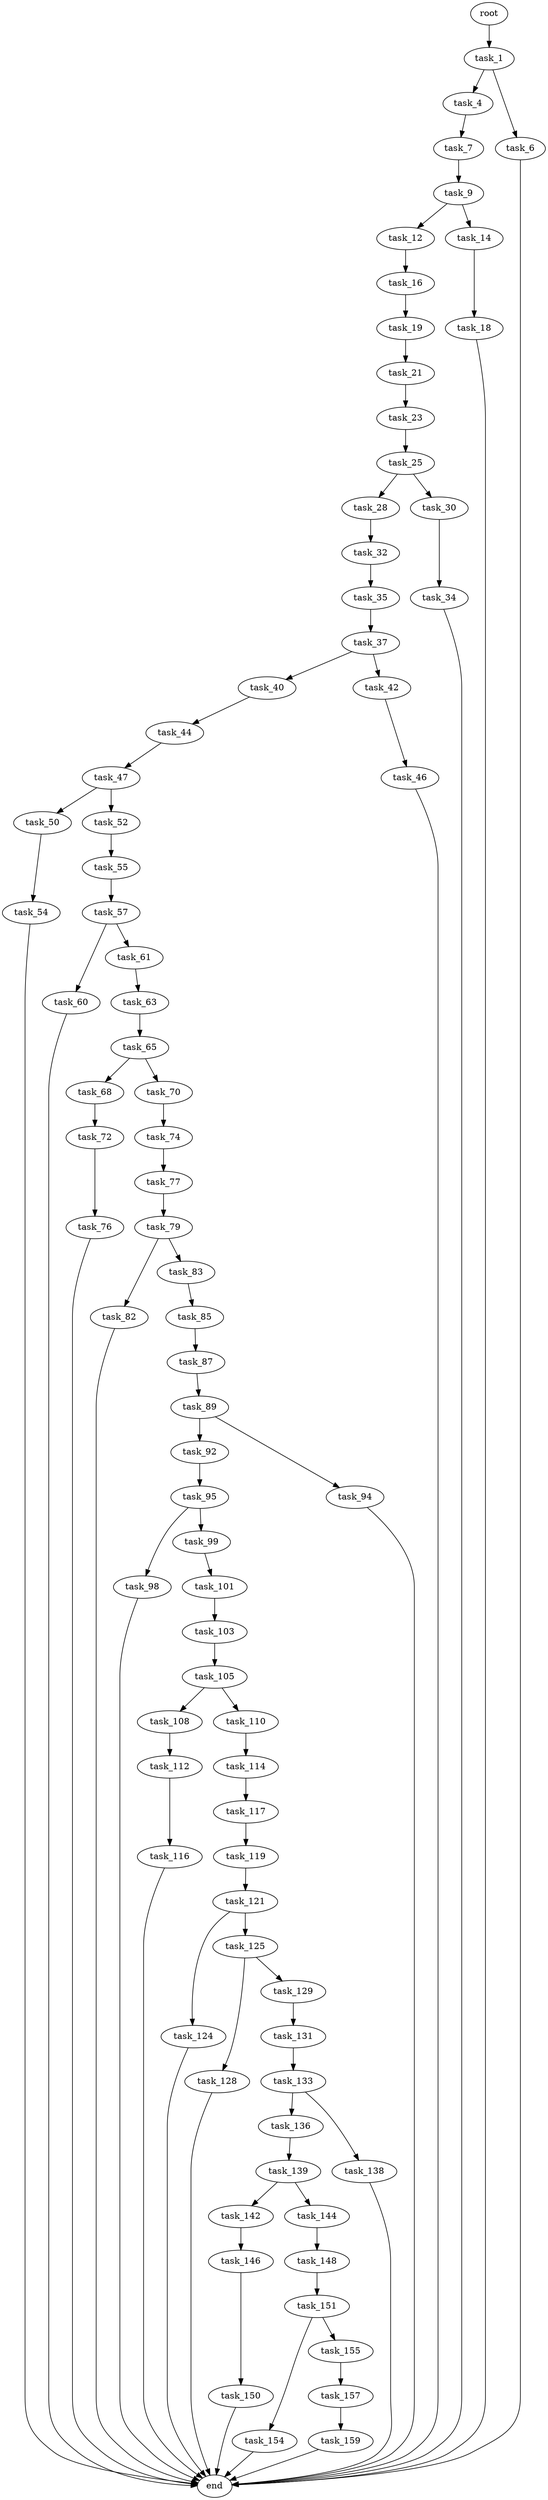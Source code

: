 digraph G {
  root [size="0.000000"];
  task_1 [size="18806051628.000000"];
  task_4 [size="1073741824000.000000"];
  task_6 [size="684204403955.000000"];
  task_7 [size="549755813888.000000"];
  task_9 [size="8389253066.000000"];
  task_12 [size="2481855539.000000"];
  task_14 [size="349566476376.000000"];
  task_16 [size="975319143.000000"];
  task_18 [size="68719476736.000000"];
  task_19 [size="82983600824.000000"];
  task_21 [size="24409483624.000000"];
  task_23 [size="308322286481.000000"];
  task_25 [size="2126430092.000000"];
  task_28 [size="704584666971.000000"];
  task_30 [size="8589934592.000000"];
  task_32 [size="88572391764.000000"];
  task_34 [size="6616500125.000000"];
  task_35 [size="368293445632.000000"];
  task_37 [size="148813349784.000000"];
  task_40 [size="549755813888.000000"];
  task_42 [size="549755813888.000000"];
  task_44 [size="368293445632.000000"];
  task_46 [size="160971871541.000000"];
  task_47 [size="4782252875.000000"];
  task_50 [size="8983947994.000000"];
  task_52 [size="12090522436.000000"];
  task_54 [size="13259039474.000000"];
  task_55 [size="21942527350.000000"];
  task_57 [size="549755813888.000000"];
  task_60 [size="549755813888.000000"];
  task_61 [size="38964338987.000000"];
  task_63 [size="307782836993.000000"];
  task_65 [size="872160232.000000"];
  task_68 [size="368293445632.000000"];
  task_70 [size="6381218305.000000"];
  task_72 [size="782757789696.000000"];
  task_74 [size="782757789696.000000"];
  task_76 [size="1915450899.000000"];
  task_77 [size="28991029248.000000"];
  task_79 [size="549755813888.000000"];
  task_82 [size="1073741824000.000000"];
  task_83 [size="22016762938.000000"];
  task_85 [size="427775861993.000000"];
  task_87 [size="339917214770.000000"];
  task_89 [size="4267876251.000000"];
  task_92 [size="1073741824000.000000"];
  task_94 [size="1405341735492.000000"];
  task_95 [size="8589934592.000000"];
  task_98 [size="28784509977.000000"];
  task_99 [size="68719476736.000000"];
  task_101 [size="18907826051.000000"];
  task_103 [size="50659466376.000000"];
  task_105 [size="421798584168.000000"];
  task_108 [size="134131765737.000000"];
  task_110 [size="200123094317.000000"];
  task_112 [size="39845888990.000000"];
  task_114 [size="782757789696.000000"];
  task_116 [size="274319732726.000000"];
  task_117 [size="395707516332.000000"];
  task_119 [size="11539597138.000000"];
  task_121 [size="175355773562.000000"];
  task_124 [size="2075988021.000000"];
  task_125 [size="616643682352.000000"];
  task_128 [size="303177011620.000000"];
  task_129 [size="37114182904.000000"];
  task_131 [size="8589934592.000000"];
  task_133 [size="9164339395.000000"];
  task_136 [size="6203222247.000000"];
  task_138 [size="42034384407.000000"];
  task_139 [size="12659144254.000000"];
  task_142 [size="8589934592.000000"];
  task_144 [size="1104770273.000000"];
  task_146 [size="368293445632.000000"];
  task_148 [size="9047559970.000000"];
  task_150 [size="368293445632.000000"];
  task_151 [size="44879419169.000000"];
  task_154 [size="88602969641.000000"];
  task_155 [size="13243502800.000000"];
  task_157 [size="8589934592.000000"];
  task_159 [size="69105447930.000000"];
  end [size="0.000000"];

  root -> task_1 [size="1.000000"];
  task_1 -> task_4 [size="679477248.000000"];
  task_1 -> task_6 [size="679477248.000000"];
  task_4 -> task_7 [size="838860800.000000"];
  task_6 -> end [size="1.000000"];
  task_7 -> task_9 [size="536870912.000000"];
  task_9 -> task_12 [size="411041792.000000"];
  task_9 -> task_14 [size="411041792.000000"];
  task_12 -> task_16 [size="75497472.000000"];
  task_14 -> task_18 [size="838860800.000000"];
  task_16 -> task_19 [size="33554432.000000"];
  task_18 -> end [size="1.000000"];
  task_19 -> task_21 [size="75497472.000000"];
  task_21 -> task_23 [size="411041792.000000"];
  task_23 -> task_25 [size="411041792.000000"];
  task_25 -> task_28 [size="33554432.000000"];
  task_25 -> task_30 [size="33554432.000000"];
  task_28 -> task_32 [size="679477248.000000"];
  task_30 -> task_34 [size="33554432.000000"];
  task_32 -> task_35 [size="75497472.000000"];
  task_34 -> end [size="1.000000"];
  task_35 -> task_37 [size="411041792.000000"];
  task_37 -> task_40 [size="134217728.000000"];
  task_37 -> task_42 [size="134217728.000000"];
  task_40 -> task_44 [size="536870912.000000"];
  task_42 -> task_46 [size="536870912.000000"];
  task_44 -> task_47 [size="411041792.000000"];
  task_46 -> end [size="1.000000"];
  task_47 -> task_50 [size="411041792.000000"];
  task_47 -> task_52 [size="411041792.000000"];
  task_50 -> task_54 [size="411041792.000000"];
  task_52 -> task_55 [size="209715200.000000"];
  task_54 -> end [size="1.000000"];
  task_55 -> task_57 [size="838860800.000000"];
  task_57 -> task_60 [size="536870912.000000"];
  task_57 -> task_61 [size="536870912.000000"];
  task_60 -> end [size="1.000000"];
  task_61 -> task_63 [size="679477248.000000"];
  task_63 -> task_65 [size="209715200.000000"];
  task_65 -> task_68 [size="75497472.000000"];
  task_65 -> task_70 [size="75497472.000000"];
  task_68 -> task_72 [size="411041792.000000"];
  task_70 -> task_74 [size="679477248.000000"];
  task_72 -> task_76 [size="679477248.000000"];
  task_74 -> task_77 [size="679477248.000000"];
  task_76 -> end [size="1.000000"];
  task_77 -> task_79 [size="75497472.000000"];
  task_79 -> task_82 [size="536870912.000000"];
  task_79 -> task_83 [size="536870912.000000"];
  task_82 -> end [size="1.000000"];
  task_83 -> task_85 [size="536870912.000000"];
  task_85 -> task_87 [size="679477248.000000"];
  task_87 -> task_89 [size="301989888.000000"];
  task_89 -> task_92 [size="75497472.000000"];
  task_89 -> task_94 [size="75497472.000000"];
  task_92 -> task_95 [size="838860800.000000"];
  task_94 -> end [size="1.000000"];
  task_95 -> task_98 [size="33554432.000000"];
  task_95 -> task_99 [size="33554432.000000"];
  task_98 -> end [size="1.000000"];
  task_99 -> task_101 [size="134217728.000000"];
  task_101 -> task_103 [size="301989888.000000"];
  task_103 -> task_105 [size="75497472.000000"];
  task_105 -> task_108 [size="679477248.000000"];
  task_105 -> task_110 [size="679477248.000000"];
  task_108 -> task_112 [size="134217728.000000"];
  task_110 -> task_114 [size="134217728.000000"];
  task_112 -> task_116 [size="33554432.000000"];
  task_114 -> task_117 [size="679477248.000000"];
  task_116 -> end [size="1.000000"];
  task_117 -> task_119 [size="411041792.000000"];
  task_119 -> task_121 [size="33554432.000000"];
  task_121 -> task_124 [size="134217728.000000"];
  task_121 -> task_125 [size="134217728.000000"];
  task_124 -> end [size="1.000000"];
  task_125 -> task_128 [size="679477248.000000"];
  task_125 -> task_129 [size="679477248.000000"];
  task_128 -> end [size="1.000000"];
  task_129 -> task_131 [size="679477248.000000"];
  task_131 -> task_133 [size="33554432.000000"];
  task_133 -> task_136 [size="411041792.000000"];
  task_133 -> task_138 [size="411041792.000000"];
  task_136 -> task_139 [size="301989888.000000"];
  task_138 -> end [size="1.000000"];
  task_139 -> task_142 [size="411041792.000000"];
  task_139 -> task_144 [size="411041792.000000"];
  task_142 -> task_146 [size="33554432.000000"];
  task_144 -> task_148 [size="75497472.000000"];
  task_146 -> task_150 [size="411041792.000000"];
  task_148 -> task_151 [size="536870912.000000"];
  task_150 -> end [size="1.000000"];
  task_151 -> task_154 [size="33554432.000000"];
  task_151 -> task_155 [size="33554432.000000"];
  task_154 -> end [size="1.000000"];
  task_155 -> task_157 [size="301989888.000000"];
  task_157 -> task_159 [size="33554432.000000"];
  task_159 -> end [size="1.000000"];
}
